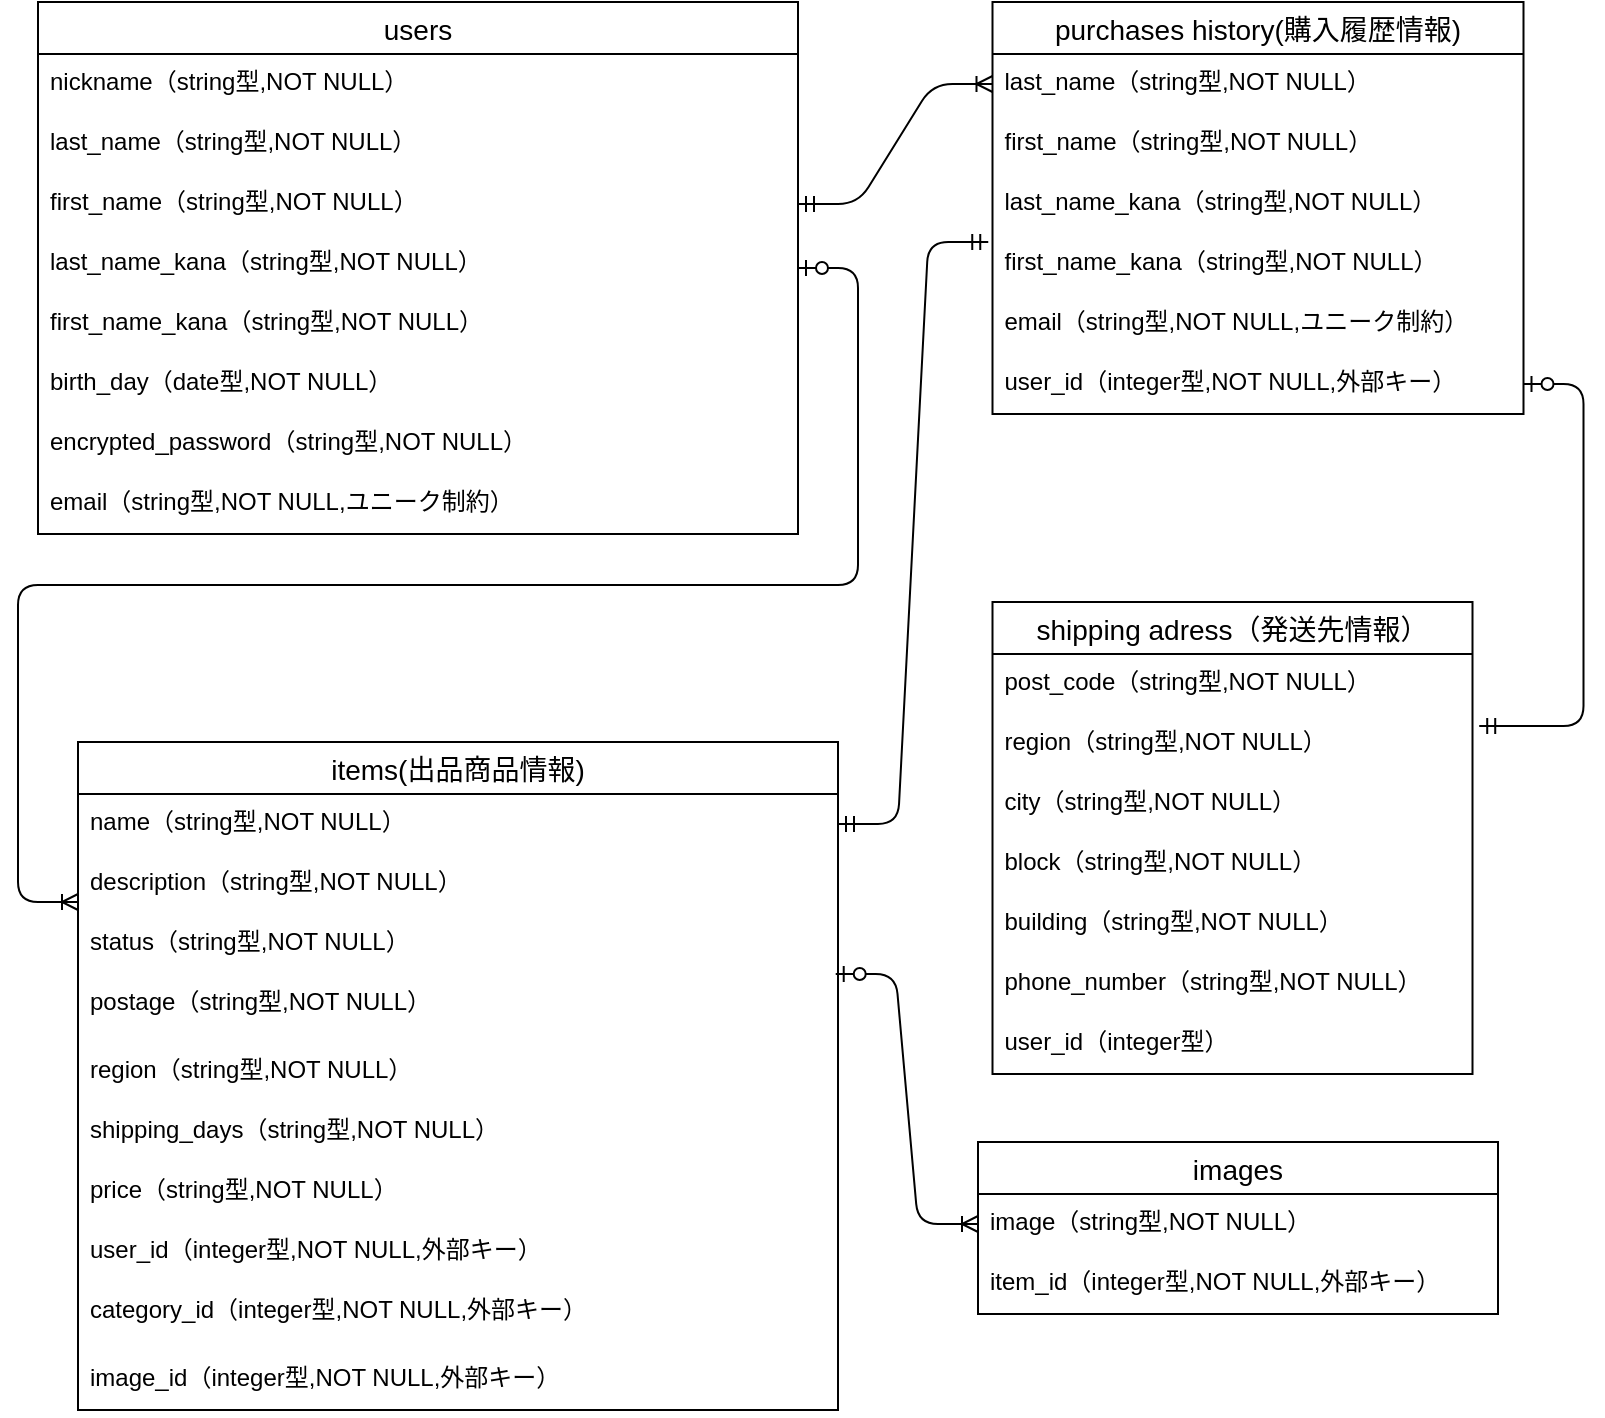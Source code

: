 <mxfile>
    <diagram id="k_h4ADXf7AwLjlEm05qO" name="ページ1">
        <mxGraphModel dx="1029" dy="827" grid="1" gridSize="10" guides="1" tooltips="1" connect="1" arrows="1" fold="1" page="1" pageScale="1" pageWidth="827" pageHeight="1169" math="0" shadow="0">
            <root>
                <mxCell id="0"/>
                <mxCell id="1" parent="0"/>
                <mxCell id="2" value="users" style="swimlane;fontStyle=0;childLayout=stackLayout;horizontal=1;startSize=26;horizontalStack=0;resizeParent=1;resizeParentMax=0;resizeLast=0;collapsible=1;marginBottom=0;align=center;fontSize=14;" parent="1" vertex="1">
                    <mxGeometry x="40" y="40" width="380" height="266" as="geometry"/>
                </mxCell>
                <mxCell id="3" value="nickname（string型,NOT NULL）" style="text;strokeColor=none;fillColor=none;spacingLeft=4;spacingRight=4;overflow=hidden;rotatable=0;points=[[0,0.5],[1,0.5]];portConstraint=eastwest;fontSize=12;" parent="2" vertex="1">
                    <mxGeometry y="26" width="380" height="30" as="geometry"/>
                </mxCell>
                <mxCell id="4" value="last_name（string型,NOT NULL）" style="text;strokeColor=none;fillColor=none;spacingLeft=4;spacingRight=4;overflow=hidden;rotatable=0;points=[[0,0.5],[1,0.5]];portConstraint=eastwest;fontSize=12;" parent="2" vertex="1">
                    <mxGeometry y="56" width="380" height="30" as="geometry"/>
                </mxCell>
                <mxCell id="5" value="first_name（string型,NOT NULL）" style="text;strokeColor=none;fillColor=none;spacingLeft=4;spacingRight=4;overflow=hidden;rotatable=0;points=[[0,0.5],[1,0.5]];portConstraint=eastwest;fontSize=12;" parent="2" vertex="1">
                    <mxGeometry y="86" width="380" height="30" as="geometry"/>
                </mxCell>
                <mxCell id="7" value="last_name_kana（string型,NOT NULL）" style="text;strokeColor=none;fillColor=none;spacingLeft=4;spacingRight=4;overflow=hidden;rotatable=0;points=[[0,0.5],[1,0.5]];portConstraint=eastwest;fontSize=12;" parent="2" vertex="1">
                    <mxGeometry y="116" width="380" height="30" as="geometry"/>
                </mxCell>
                <mxCell id="8" value="first_name_kana（string型,NOT NULL）" style="text;strokeColor=none;fillColor=none;spacingLeft=4;spacingRight=4;overflow=hidden;rotatable=0;points=[[0,0.5],[1,0.5]];portConstraint=eastwest;fontSize=12;" parent="2" vertex="1">
                    <mxGeometry y="146" width="380" height="30" as="geometry"/>
                </mxCell>
                <mxCell id="9" value="birth_day（date型,NOT NULL）" style="text;strokeColor=none;fillColor=none;spacingLeft=4;spacingRight=4;overflow=hidden;rotatable=0;points=[[0,0.5],[1,0.5]];portConstraint=eastwest;fontSize=12;" parent="2" vertex="1">
                    <mxGeometry y="176" width="380" height="30" as="geometry"/>
                </mxCell>
                <mxCell id="10" value="encrypted_password（string型,NOT NULL）" style="text;strokeColor=none;fillColor=none;spacingLeft=4;spacingRight=4;overflow=hidden;rotatable=0;points=[[0,0.5],[1,0.5]];portConstraint=eastwest;fontSize=12;" parent="2" vertex="1">
                    <mxGeometry y="206" width="380" height="30" as="geometry"/>
                </mxCell>
                <mxCell id="11" value="email（string型,NOT NULL,ユニーク制約）" style="text;strokeColor=none;fillColor=none;spacingLeft=4;spacingRight=4;overflow=hidden;rotatable=0;points=[[0,0.5],[1,0.5]];portConstraint=eastwest;fontSize=12;" parent="2" vertex="1">
                    <mxGeometry y="236" width="380" height="30" as="geometry"/>
                </mxCell>
                <mxCell id="12" value="items(出品商品情報)" style="swimlane;fontStyle=0;childLayout=stackLayout;horizontal=1;startSize=26;horizontalStack=0;resizeParent=1;resizeParentMax=0;resizeLast=0;collapsible=1;marginBottom=0;align=center;fontSize=14;" parent="1" vertex="1">
                    <mxGeometry x="60" y="410" width="380" height="334" as="geometry"/>
                </mxCell>
                <mxCell id="13" value="name（string型,NOT NULL）" style="text;strokeColor=none;fillColor=none;spacingLeft=4;spacingRight=4;overflow=hidden;rotatable=0;points=[[0,0.5],[1,0.5]];portConstraint=eastwest;fontSize=12;" parent="12" vertex="1">
                    <mxGeometry y="26" width="380" height="30" as="geometry"/>
                </mxCell>
                <mxCell id="14" value="description（string型,NOT NULL）" style="text;strokeColor=none;fillColor=none;spacingLeft=4;spacingRight=4;overflow=hidden;rotatable=0;points=[[0,0.5],[1,0.5]];portConstraint=eastwest;fontSize=12;" parent="12" vertex="1">
                    <mxGeometry y="56" width="380" height="30" as="geometry"/>
                </mxCell>
                <mxCell id="15" value="status（string型,NOT NULL）" style="text;strokeColor=none;fillColor=none;spacingLeft=4;spacingRight=4;overflow=hidden;rotatable=0;points=[[0,0.5],[1,0.5]];portConstraint=eastwest;fontSize=12;" parent="12" vertex="1">
                    <mxGeometry y="86" width="380" height="30" as="geometry"/>
                </mxCell>
                <mxCell id="17" value="postage（string型,NOT NULL）" style="text;strokeColor=none;fillColor=none;spacingLeft=4;spacingRight=4;overflow=hidden;rotatable=0;points=[[0,0.5],[1,0.5]];portConstraint=eastwest;fontSize=12;" parent="12" vertex="1">
                    <mxGeometry y="116" width="380" height="34" as="geometry"/>
                </mxCell>
                <mxCell id="18" value="region（string型,NOT NULL）" style="text;strokeColor=none;fillColor=none;spacingLeft=4;spacingRight=4;overflow=hidden;rotatable=0;points=[[0,0.5],[1,0.5]];portConstraint=eastwest;fontSize=12;" parent="12" vertex="1">
                    <mxGeometry y="150" width="380" height="30" as="geometry"/>
                </mxCell>
                <mxCell id="19" value="shipping_days（string型,NOT NULL）" style="text;strokeColor=none;fillColor=none;spacingLeft=4;spacingRight=4;overflow=hidden;rotatable=0;points=[[0,0.5],[1,0.5]];portConstraint=eastwest;fontSize=12;" parent="12" vertex="1">
                    <mxGeometry y="180" width="380" height="30" as="geometry"/>
                </mxCell>
                <mxCell id="20" value="price（string型,NOT NULL）" style="text;strokeColor=none;fillColor=none;spacingLeft=4;spacingRight=4;overflow=hidden;rotatable=0;points=[[0,0.5],[1,0.5]];portConstraint=eastwest;fontSize=12;" parent="12" vertex="1">
                    <mxGeometry y="210" width="380" height="30" as="geometry"/>
                </mxCell>
                <mxCell id="21" value="user_id（integer型,NOT NULL,外部キー）" style="text;strokeColor=none;fillColor=none;spacingLeft=4;spacingRight=4;overflow=hidden;rotatable=0;points=[[0,0.5],[1,0.5]];portConstraint=eastwest;fontSize=12;" parent="12" vertex="1">
                    <mxGeometry y="240" width="380" height="30" as="geometry"/>
                </mxCell>
                <mxCell id="22" value="category_id（integer型,NOT NULL,外部キー）" style="text;strokeColor=none;fillColor=none;spacingLeft=4;spacingRight=4;overflow=hidden;rotatable=0;points=[[0,0.5],[1,0.5]];portConstraint=eastwest;fontSize=12;" parent="12" vertex="1">
                    <mxGeometry y="270" width="380" height="34" as="geometry"/>
                </mxCell>
                <mxCell id="88" value="image_id（integer型,NOT NULL,外部キー）" style="text;strokeColor=none;fillColor=none;spacingLeft=4;spacingRight=4;overflow=hidden;rotatable=0;points=[[0,0.5],[1,0.5]];portConstraint=eastwest;fontSize=12;" vertex="1" parent="12">
                    <mxGeometry y="304" width="380" height="30" as="geometry"/>
                </mxCell>
                <mxCell id="28" value="purchases history(購入履歴情報)" style="swimlane;fontStyle=0;childLayout=stackLayout;horizontal=1;startSize=26;horizontalStack=0;resizeParent=1;resizeParentMax=0;resizeLast=0;collapsible=1;marginBottom=0;align=center;fontSize=14;" parent="1" vertex="1">
                    <mxGeometry x="517.25" y="40" width="265.5" height="206" as="geometry"/>
                </mxCell>
                <mxCell id="29" value="last_name（string型,NOT NULL）" style="text;strokeColor=none;fillColor=none;spacingLeft=4;spacingRight=4;overflow=hidden;rotatable=0;points=[[0,0.5],[1,0.5]];portConstraint=eastwest;fontSize=12;" parent="28" vertex="1">
                    <mxGeometry y="26" width="265.5" height="30" as="geometry"/>
                </mxCell>
                <mxCell id="30" value="first_name（string型,NOT NULL）" style="text;strokeColor=none;fillColor=none;spacingLeft=4;spacingRight=4;overflow=hidden;rotatable=0;points=[[0,0.5],[1,0.5]];portConstraint=eastwest;fontSize=12;" parent="28" vertex="1">
                    <mxGeometry y="56" width="265.5" height="30" as="geometry"/>
                </mxCell>
                <mxCell id="31" value="last_name_kana（string型,NOT NULL）" style="text;strokeColor=none;fillColor=none;spacingLeft=4;spacingRight=4;overflow=hidden;rotatable=0;points=[[0,0.5],[1,0.5]];portConstraint=eastwest;fontSize=12;" parent="28" vertex="1">
                    <mxGeometry y="86" width="265.5" height="30" as="geometry"/>
                </mxCell>
                <mxCell id="32" value="first_name_kana（string型,NOT NULL）" style="text;strokeColor=none;fillColor=none;spacingLeft=4;spacingRight=4;overflow=hidden;rotatable=0;points=[[0,0.5],[1,0.5]];portConstraint=eastwest;fontSize=12;" parent="28" vertex="1">
                    <mxGeometry y="116" width="265.5" height="30" as="geometry"/>
                </mxCell>
                <mxCell id="33" value="email（string型,NOT NULL,ユニーク制約）" style="text;strokeColor=none;fillColor=none;spacingLeft=4;spacingRight=4;overflow=hidden;rotatable=0;points=[[0,0.5],[1,0.5]];portConstraint=eastwest;fontSize=12;" parent="28" vertex="1">
                    <mxGeometry y="146" width="265.5" height="30" as="geometry"/>
                </mxCell>
                <mxCell id="41" value="user_id（integer型,NOT NULL,外部キー）" style="text;strokeColor=none;fillColor=none;spacingLeft=4;spacingRight=4;overflow=hidden;rotatable=0;points=[[0,0.5],[1,0.5]];portConstraint=eastwest;fontSize=12;" parent="28" vertex="1">
                    <mxGeometry y="176" width="265.5" height="30" as="geometry"/>
                </mxCell>
                <mxCell id="44" value="images" style="swimlane;fontStyle=0;childLayout=stackLayout;horizontal=1;startSize=26;horizontalStack=0;resizeParent=1;resizeParentMax=0;resizeLast=0;collapsible=1;marginBottom=0;align=center;fontSize=14;" parent="1" vertex="1">
                    <mxGeometry x="510" y="610" width="260" height="86" as="geometry"/>
                </mxCell>
                <mxCell id="46" value="image（string型,NOT NULL）" style="text;strokeColor=none;fillColor=none;spacingLeft=4;spacingRight=4;overflow=hidden;rotatable=0;points=[[0,0.5],[1,0.5]];portConstraint=eastwest;fontSize=12;" parent="44" vertex="1">
                    <mxGeometry y="26" width="260" height="30" as="geometry"/>
                </mxCell>
                <mxCell id="47" value="item_id（integer型,NOT NULL,外部キー）" style="text;strokeColor=none;fillColor=none;spacingLeft=4;spacingRight=4;overflow=hidden;rotatable=0;points=[[0,0.5],[1,0.5]];portConstraint=eastwest;fontSize=12;" parent="44" vertex="1">
                    <mxGeometry y="56" width="260" height="30" as="geometry"/>
                </mxCell>
                <mxCell id="59" value="" style="edgeStyle=entityRelationEdgeStyle;fontSize=12;html=1;endArrow=ERoneToMany;startArrow=ERzeroToOne;entryX=0;entryY=0.5;entryDx=0;entryDy=0;exitX=0.997;exitY=0;exitDx=0;exitDy=0;exitPerimeter=0;" parent="1" source="17" target="46" edge="1">
                    <mxGeometry width="100" height="100" relative="1" as="geometry">
                        <mxPoint x="500" y="600" as="sourcePoint"/>
                        <mxPoint x="480" y="585" as="targetPoint"/>
                    </mxGeometry>
                </mxCell>
                <mxCell id="74" value="" style="edgeStyle=entityRelationEdgeStyle;fontSize=12;html=1;endArrow=ERoneToMany;startArrow=ERzeroToOne;" parent="1" edge="1">
                    <mxGeometry width="100" height="100" relative="1" as="geometry">
                        <mxPoint x="420" y="173" as="sourcePoint"/>
                        <mxPoint x="60" y="490" as="targetPoint"/>
                    </mxGeometry>
                </mxCell>
                <mxCell id="78" value="shipping adress（発送先情報）" style="swimlane;fontStyle=0;childLayout=stackLayout;horizontal=1;startSize=26;horizontalStack=0;resizeParent=1;resizeParentMax=0;resizeLast=0;collapsible=1;marginBottom=0;align=center;fontSize=14;" parent="1" vertex="1">
                    <mxGeometry x="517.25" y="340" width="240" height="236" as="geometry"/>
                </mxCell>
                <mxCell id="36" value="post_code（string型,NOT NULL）" style="text;strokeColor=none;fillColor=none;spacingLeft=4;spacingRight=4;overflow=hidden;rotatable=0;points=[[0,0.5],[1,0.5]];portConstraint=eastwest;fontSize=12;" parent="78" vertex="1">
                    <mxGeometry y="26" width="240" height="30" as="geometry"/>
                </mxCell>
                <mxCell id="37" value="region（string型,NOT NULL）" style="text;strokeColor=none;fillColor=none;spacingLeft=4;spacingRight=4;overflow=hidden;rotatable=0;points=[[0,0.5],[1,0.5]];portConstraint=eastwest;fontSize=12;" parent="78" vertex="1">
                    <mxGeometry y="56" width="240" height="30" as="geometry"/>
                </mxCell>
                <mxCell id="42" value="city（string型,NOT NULL）" style="text;strokeColor=none;fillColor=none;spacingLeft=4;spacingRight=4;overflow=hidden;rotatable=0;points=[[0,0.5],[1,0.5]];portConstraint=eastwest;fontSize=12;" parent="78" vertex="1">
                    <mxGeometry y="86" width="240" height="30" as="geometry"/>
                </mxCell>
                <mxCell id="39" value="block（string型,NOT NULL）" style="text;strokeColor=none;fillColor=none;spacingLeft=4;spacingRight=4;overflow=hidden;rotatable=0;points=[[0,0.5],[1,0.5]];portConstraint=eastwest;fontSize=12;" parent="78" vertex="1">
                    <mxGeometry y="116" width="240" height="30" as="geometry"/>
                </mxCell>
                <mxCell id="40" value="building（string型,NOT NULL）" style="text;strokeColor=none;fillColor=none;spacingLeft=4;spacingRight=4;overflow=hidden;rotatable=0;points=[[0,0.5],[1,0.5]];portConstraint=eastwest;fontSize=12;" parent="78" vertex="1">
                    <mxGeometry y="146" width="240" height="30" as="geometry"/>
                </mxCell>
                <mxCell id="34" value="phone_number（string型,NOT NULL）" style="text;strokeColor=none;fillColor=none;spacingLeft=4;spacingRight=4;overflow=hidden;rotatable=0;points=[[0,0.5],[1,0.5]];portConstraint=eastwest;fontSize=12;" parent="78" vertex="1">
                    <mxGeometry y="176" width="240" height="30" as="geometry"/>
                </mxCell>
                <mxCell id="92" value="user_id（integer型）" style="text;strokeColor=none;fillColor=none;spacingLeft=4;spacingRight=4;overflow=hidden;rotatable=0;points=[[0,0.5],[1,0.5]];portConstraint=eastwest;fontSize=12;" vertex="1" parent="78">
                    <mxGeometry y="206" width="240" height="30" as="geometry"/>
                </mxCell>
                <mxCell id="82" value="" style="edgeStyle=entityRelationEdgeStyle;fontSize=12;html=1;endArrow=ERmandOne;startArrow=ERmandOne;exitX=1;exitY=0.5;exitDx=0;exitDy=0;entryX=-0.008;entryY=0.133;entryDx=0;entryDy=0;entryPerimeter=0;" parent="1" source="13" target="32" edge="1">
                    <mxGeometry width="100" height="100" relative="1" as="geometry">
                        <mxPoint x="450" y="520" as="sourcePoint"/>
                        <mxPoint x="550" y="420" as="targetPoint"/>
                    </mxGeometry>
                </mxCell>
                <mxCell id="89" value="" style="edgeStyle=entityRelationEdgeStyle;fontSize=12;html=1;endArrow=ERoneToMany;startArrow=ERmandOne;exitX=1;exitY=0.5;exitDx=0;exitDy=0;entryX=0;entryY=0.5;entryDx=0;entryDy=0;" edge="1" parent="1" source="5" target="29">
                    <mxGeometry width="100" height="100" relative="1" as="geometry">
                        <mxPoint x="420" y="426" as="sourcePoint"/>
                        <mxPoint x="500" y="80" as="targetPoint"/>
                    </mxGeometry>
                </mxCell>
                <mxCell id="90" value="" style="edgeStyle=entityRelationEdgeStyle;fontSize=12;html=1;endArrow=ERzeroToOne;startArrow=ERmandOne;exitX=1.014;exitY=0.2;exitDx=0;exitDy=0;exitPerimeter=0;" edge="1" parent="1" source="37" target="41">
                    <mxGeometry width="100" height="100" relative="1" as="geometry">
                        <mxPoint x="390" y="480" as="sourcePoint"/>
                        <mxPoint x="520" y="380" as="targetPoint"/>
                    </mxGeometry>
                </mxCell>
            </root>
        </mxGraphModel>
    </diagram>
</mxfile>